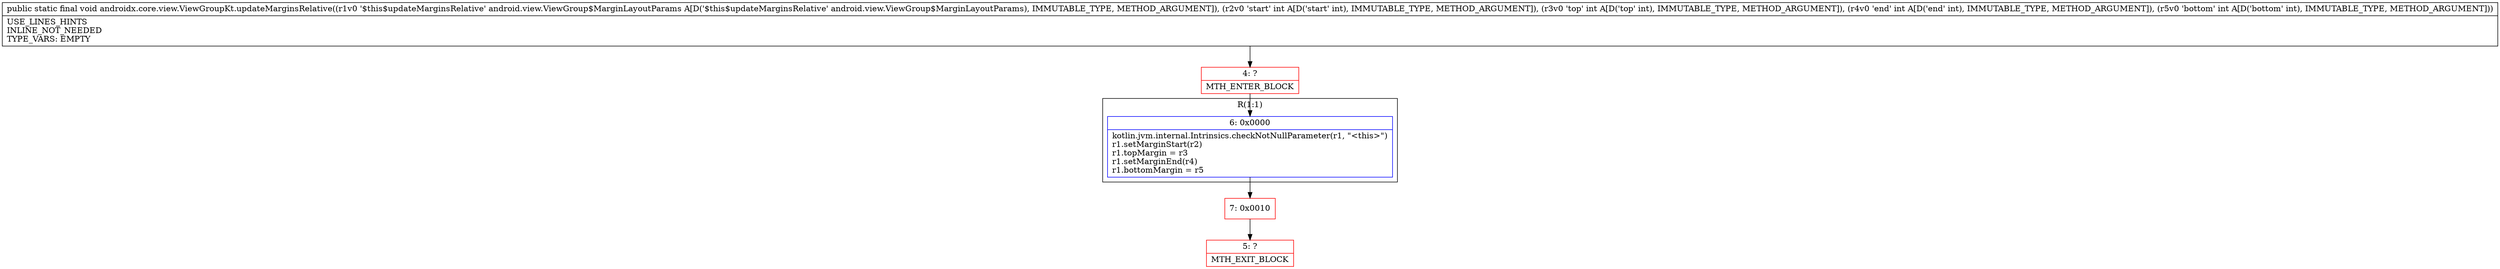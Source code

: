 digraph "CFG forandroidx.core.view.ViewGroupKt.updateMarginsRelative(Landroid\/view\/ViewGroup$MarginLayoutParams;IIII)V" {
subgraph cluster_Region_132454373 {
label = "R(1:1)";
node [shape=record,color=blue];
Node_6 [shape=record,label="{6\:\ 0x0000|kotlin.jvm.internal.Intrinsics.checkNotNullParameter(r1, \"\<this\>\")\lr1.setMarginStart(r2)\lr1.topMargin = r3\lr1.setMarginEnd(r4)\lr1.bottomMargin = r5\l}"];
}
Node_4 [shape=record,color=red,label="{4\:\ ?|MTH_ENTER_BLOCK\l}"];
Node_7 [shape=record,color=red,label="{7\:\ 0x0010}"];
Node_5 [shape=record,color=red,label="{5\:\ ?|MTH_EXIT_BLOCK\l}"];
MethodNode[shape=record,label="{public static final void androidx.core.view.ViewGroupKt.updateMarginsRelative((r1v0 '$this$updateMarginsRelative' android.view.ViewGroup$MarginLayoutParams A[D('$this$updateMarginsRelative' android.view.ViewGroup$MarginLayoutParams), IMMUTABLE_TYPE, METHOD_ARGUMENT]), (r2v0 'start' int A[D('start' int), IMMUTABLE_TYPE, METHOD_ARGUMENT]), (r3v0 'top' int A[D('top' int), IMMUTABLE_TYPE, METHOD_ARGUMENT]), (r4v0 'end' int A[D('end' int), IMMUTABLE_TYPE, METHOD_ARGUMENT]), (r5v0 'bottom' int A[D('bottom' int), IMMUTABLE_TYPE, METHOD_ARGUMENT]))  | USE_LINES_HINTS\lINLINE_NOT_NEEDED\lTYPE_VARS: EMPTY\l}"];
MethodNode -> Node_4;Node_6 -> Node_7;
Node_4 -> Node_6;
Node_7 -> Node_5;
}


